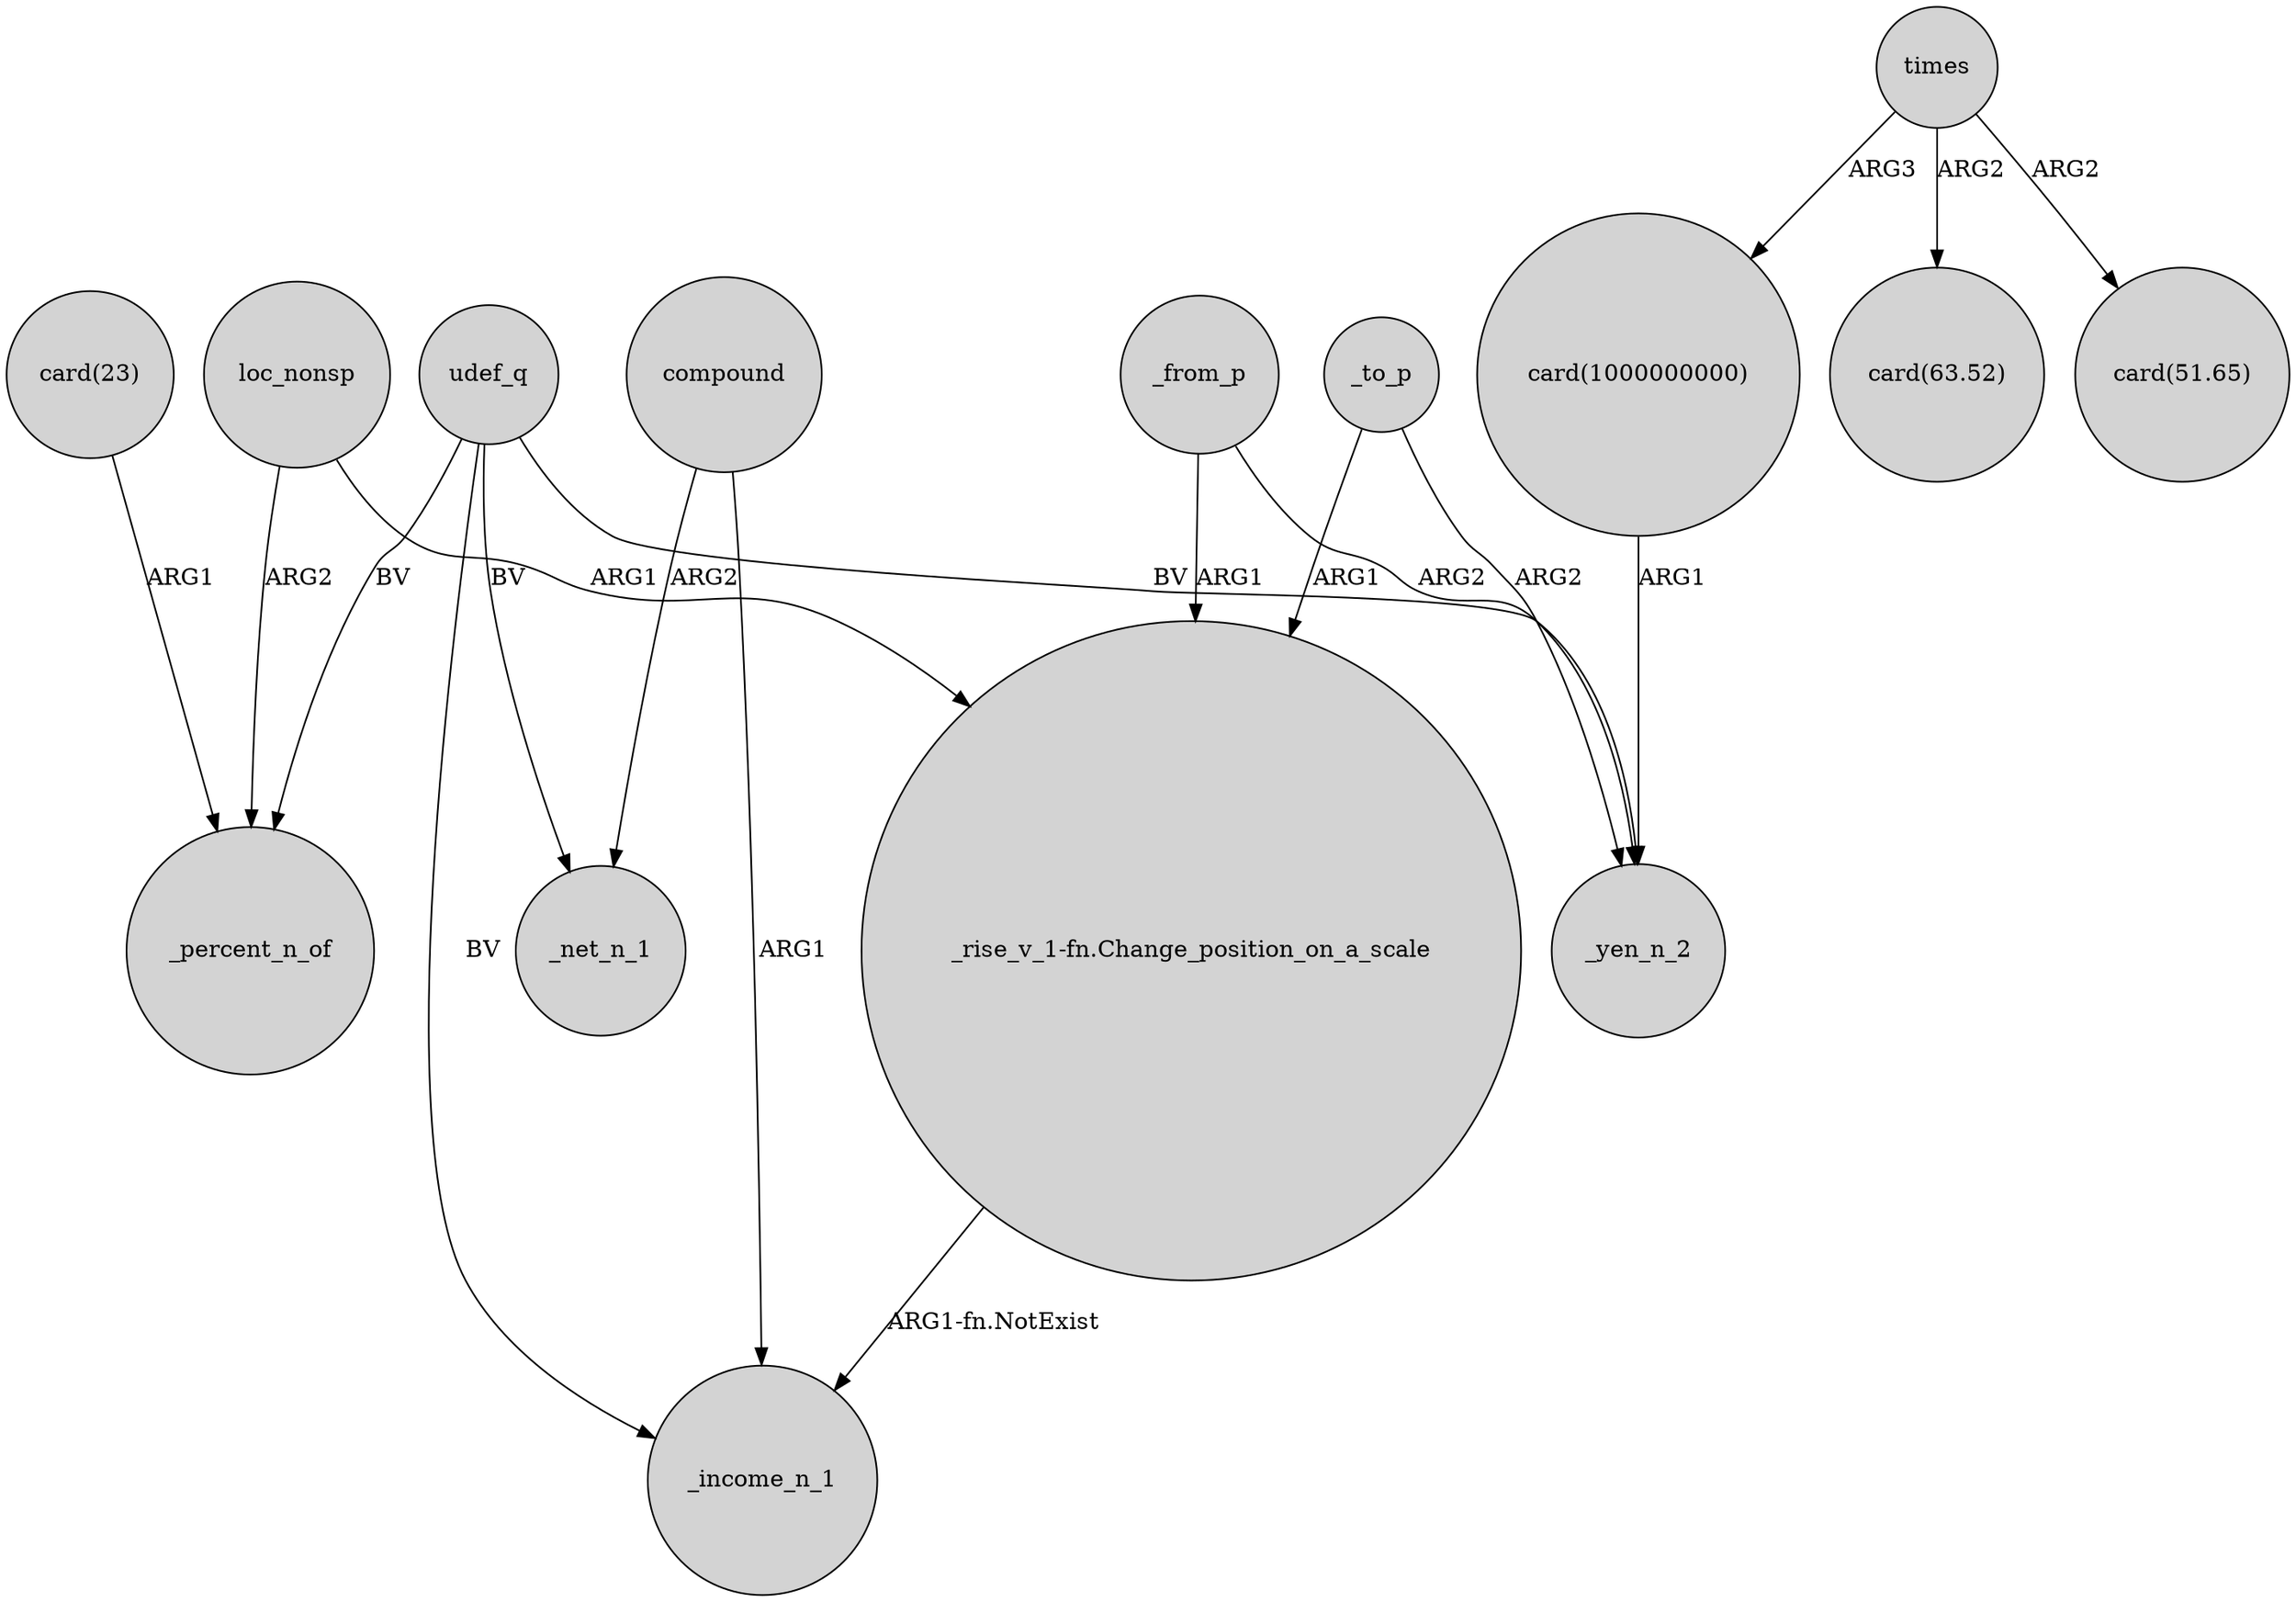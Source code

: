 digraph {
	node [shape=circle style=filled]
	"card(23)" -> _percent_n_of [label=ARG1]
	udef_q -> _net_n_1 [label=BV]
	_to_p -> _yen_n_2 [label=ARG2]
	_from_p -> "_rise_v_1-fn.Change_position_on_a_scale" [label=ARG1]
	times -> "card(63.52)" [label=ARG2]
	udef_q -> _yen_n_2 [label=BV]
	"card(1000000000)" -> _yen_n_2 [label=ARG1]
	compound -> _net_n_1 [label=ARG2]
	times -> "card(51.65)" [label=ARG2]
	compound -> _income_n_1 [label=ARG1]
	loc_nonsp -> _percent_n_of [label=ARG2]
	"_rise_v_1-fn.Change_position_on_a_scale" -> _income_n_1 [label="ARG1-fn.NotExist"]
	loc_nonsp -> "_rise_v_1-fn.Change_position_on_a_scale" [label=ARG1]
	udef_q -> _percent_n_of [label=BV]
	_from_p -> _yen_n_2 [label=ARG2]
	_to_p -> "_rise_v_1-fn.Change_position_on_a_scale" [label=ARG1]
	times -> "card(1000000000)" [label=ARG3]
	udef_q -> _income_n_1 [label=BV]
}
